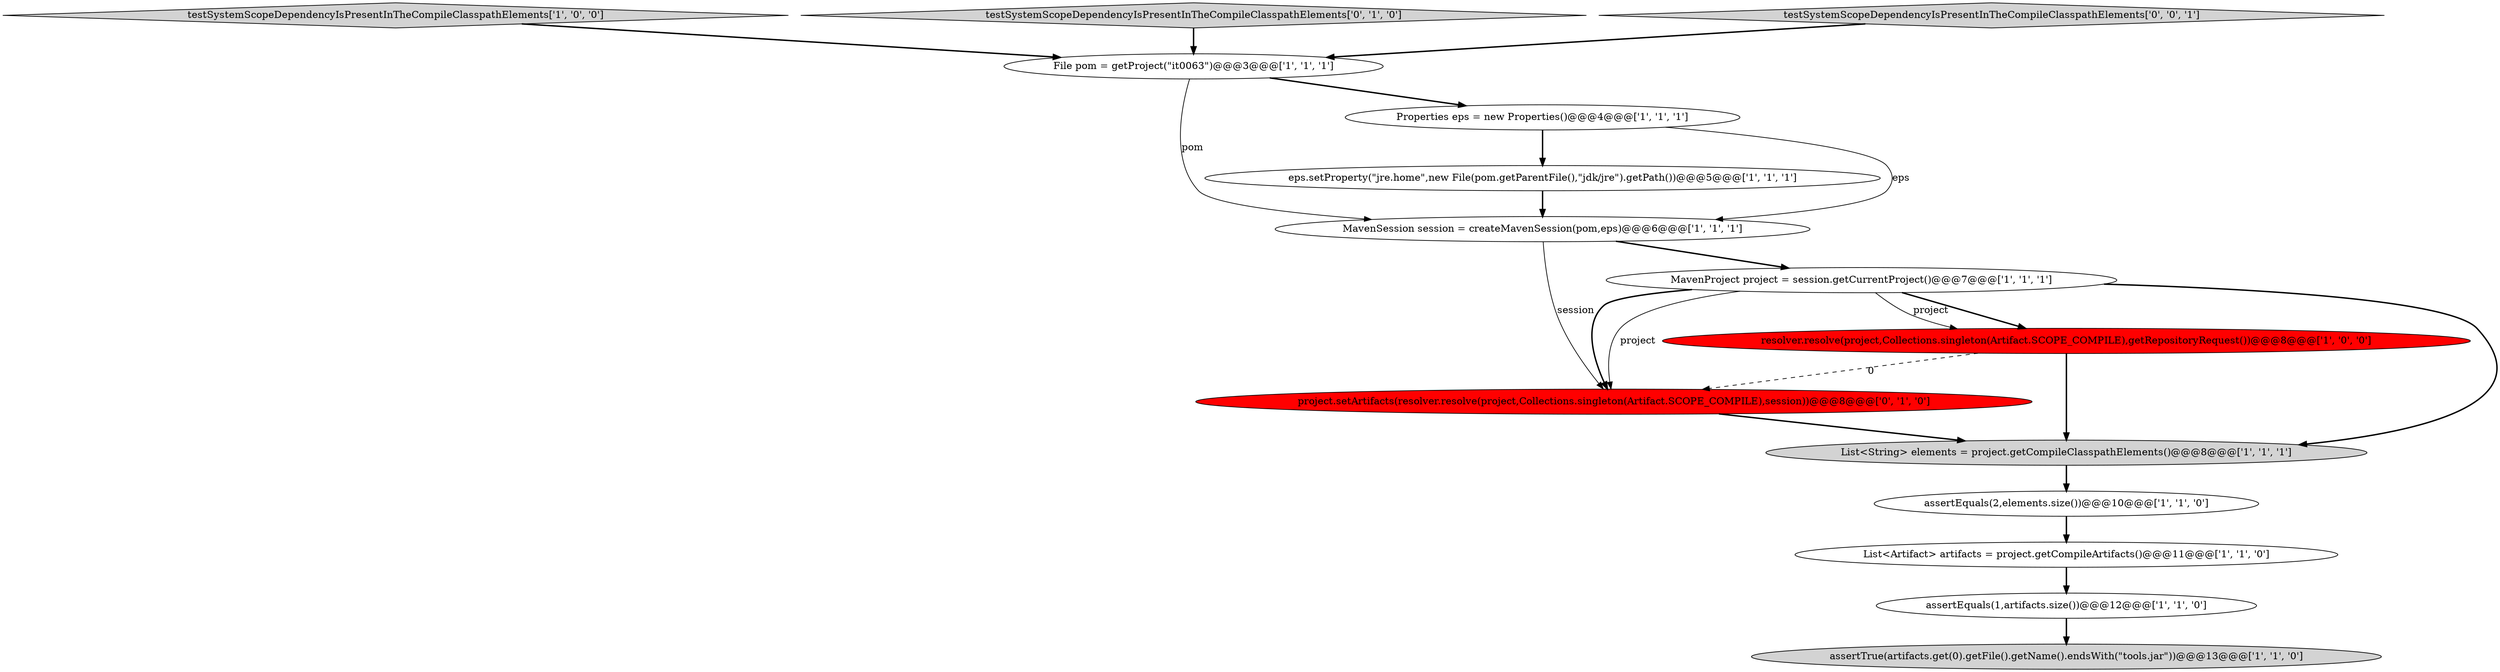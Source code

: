 digraph {
10 [style = filled, label = "List<Artifact> artifacts = project.getCompileArtifacts()@@@11@@@['1', '1', '0']", fillcolor = white, shape = ellipse image = "AAA0AAABBB1BBB"];
2 [style = filled, label = "resolver.resolve(project,Collections.singleton(Artifact.SCOPE_COMPILE),getRepositoryRequest())@@@8@@@['1', '0', '0']", fillcolor = red, shape = ellipse image = "AAA1AAABBB1BBB"];
11 [style = filled, label = "testSystemScopeDependencyIsPresentInTheCompileClasspathElements['1', '0', '0']", fillcolor = lightgray, shape = diamond image = "AAA0AAABBB1BBB"];
7 [style = filled, label = "assertTrue(artifacts.get(0).getFile().getName().endsWith(\"tools.jar\"))@@@13@@@['1', '1', '0']", fillcolor = lightgray, shape = ellipse image = "AAA0AAABBB1BBB"];
13 [style = filled, label = "testSystemScopeDependencyIsPresentInTheCompileClasspathElements['0', '1', '0']", fillcolor = lightgray, shape = diamond image = "AAA0AAABBB2BBB"];
12 [style = filled, label = "project.setArtifacts(resolver.resolve(project,Collections.singleton(Artifact.SCOPE_COMPILE),session))@@@8@@@['0', '1', '0']", fillcolor = red, shape = ellipse image = "AAA1AAABBB2BBB"];
8 [style = filled, label = "MavenSession session = createMavenSession(pom,eps)@@@6@@@['1', '1', '1']", fillcolor = white, shape = ellipse image = "AAA0AAABBB1BBB"];
1 [style = filled, label = "eps.setProperty(\"jre.home\",new File(pom.getParentFile(),\"jdk/jre\").getPath())@@@5@@@['1', '1', '1']", fillcolor = white, shape = ellipse image = "AAA0AAABBB1BBB"];
6 [style = filled, label = "assertEquals(1,artifacts.size())@@@12@@@['1', '1', '0']", fillcolor = white, shape = ellipse image = "AAA0AAABBB1BBB"];
14 [style = filled, label = "testSystemScopeDependencyIsPresentInTheCompileClasspathElements['0', '0', '1']", fillcolor = lightgray, shape = diamond image = "AAA0AAABBB3BBB"];
9 [style = filled, label = "List<String> elements = project.getCompileClasspathElements()@@@8@@@['1', '1', '1']", fillcolor = lightgray, shape = ellipse image = "AAA0AAABBB1BBB"];
5 [style = filled, label = "File pom = getProject(\"it0063\")@@@3@@@['1', '1', '1']", fillcolor = white, shape = ellipse image = "AAA0AAABBB1BBB"];
0 [style = filled, label = "MavenProject project = session.getCurrentProject()@@@7@@@['1', '1', '1']", fillcolor = white, shape = ellipse image = "AAA0AAABBB1BBB"];
3 [style = filled, label = "assertEquals(2,elements.size())@@@10@@@['1', '1', '0']", fillcolor = white, shape = ellipse image = "AAA0AAABBB1BBB"];
4 [style = filled, label = "Properties eps = new Properties()@@@4@@@['1', '1', '1']", fillcolor = white, shape = ellipse image = "AAA0AAABBB1BBB"];
0->9 [style = bold, label=""];
1->8 [style = bold, label=""];
5->8 [style = solid, label="pom"];
0->12 [style = bold, label=""];
0->2 [style = bold, label=""];
0->12 [style = solid, label="project"];
0->2 [style = solid, label="project"];
2->9 [style = bold, label=""];
12->9 [style = bold, label=""];
10->6 [style = bold, label=""];
4->8 [style = solid, label="eps"];
8->0 [style = bold, label=""];
3->10 [style = bold, label=""];
2->12 [style = dashed, label="0"];
11->5 [style = bold, label=""];
5->4 [style = bold, label=""];
13->5 [style = bold, label=""];
9->3 [style = bold, label=""];
4->1 [style = bold, label=""];
6->7 [style = bold, label=""];
8->12 [style = solid, label="session"];
14->5 [style = bold, label=""];
}

